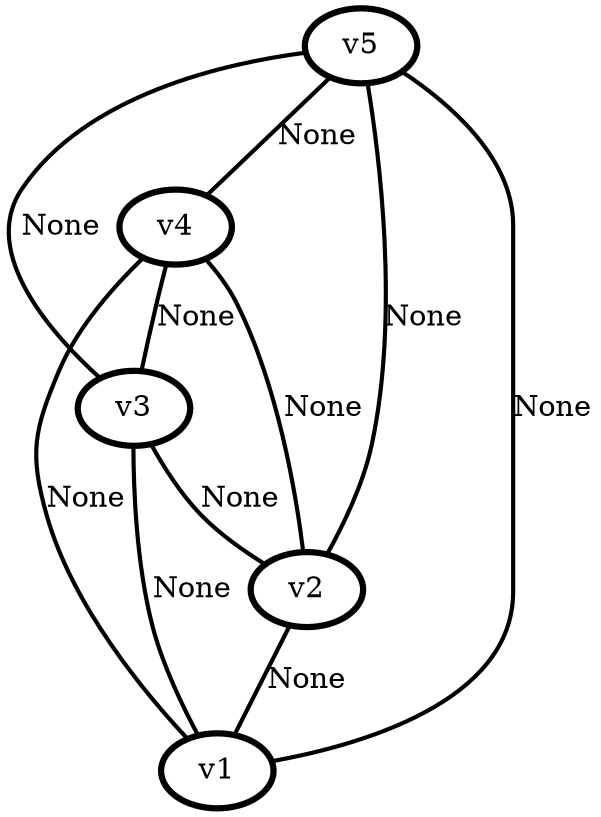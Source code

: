 graph G {
    0 [penwidth=3,label="v1",fontcolor="Black"]
    1 [penwidth=3,label="v2",fontcolor="Black"]
    2 [penwidth=3,label="v3",fontcolor="Black"]
    3 [penwidth=3,label="v4",fontcolor="Black"]
    4 [penwidth=3,label="v5",fontcolor="Black"]

    1--0 [penwidth=2,label="None"]
    2--0 [penwidth=2,label="None"]
    2--1 [penwidth=2,label="None"]
    3--0 [penwidth=2,label="None"]
    3--1 [penwidth=2,label="None"]
    3--2 [penwidth=2,label="None"]
    4--0 [penwidth=2,label="None"]
    4--1 [penwidth=2,label="None"]
    4--2 [penwidth=2,label="None"]
    4--3 [penwidth=2,label="None"]
}